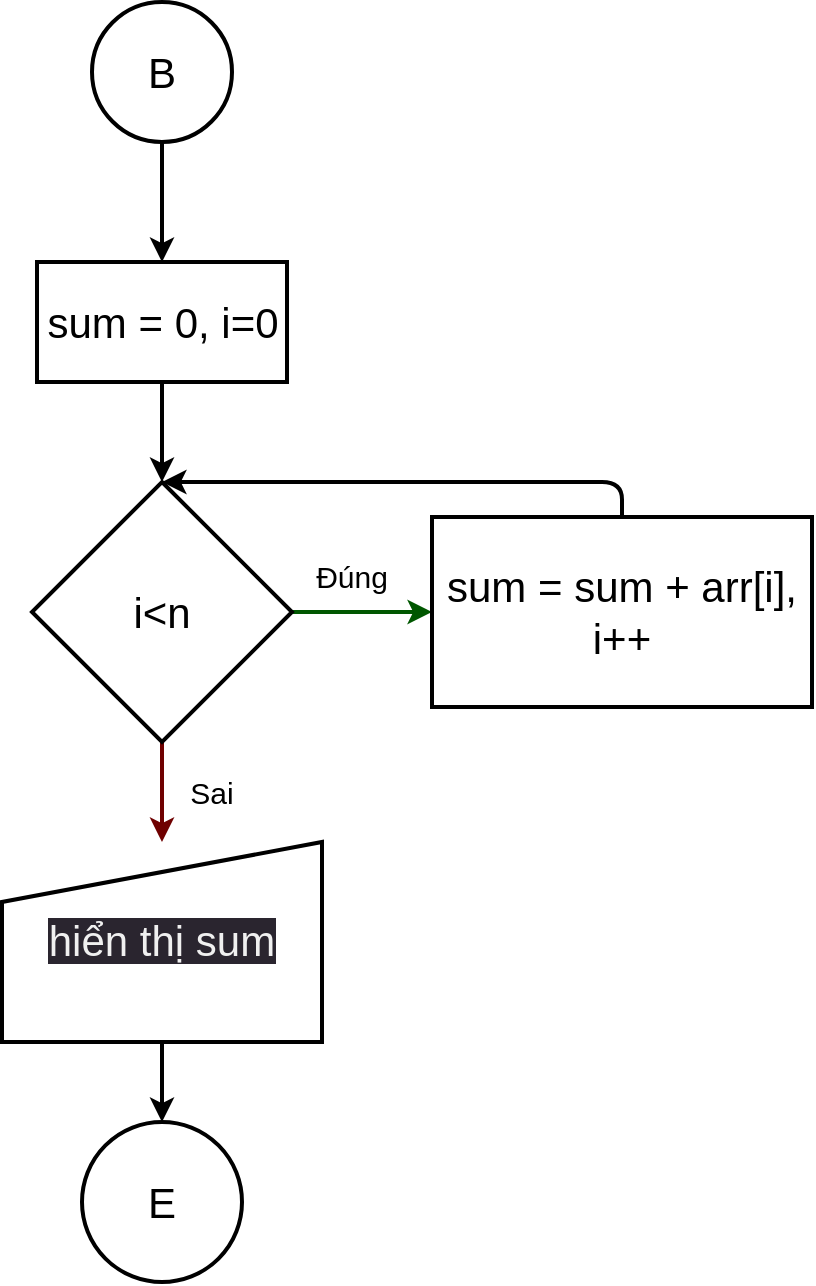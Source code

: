 <mxfile>
    <diagram id="rdY9Mst9NHTcIExOIWmm" name="Page-1">
        <mxGraphModel dx="676" dy="616" grid="1" gridSize="10" guides="1" tooltips="1" connect="1" arrows="1" fold="1" page="1" pageScale="1" pageWidth="850" pageHeight="1100" background="none" math="0" shadow="0">
            <root>
                <mxCell id="0"/>
                <mxCell id="1" parent="0"/>
                <mxCell id="5" style="edgeStyle=none;html=1;exitX=0.5;exitY=1;exitDx=0;exitDy=0;fontSize=21;strokeWidth=2;" edge="1" parent="1" source="2" target="4">
                    <mxGeometry relative="1" as="geometry"/>
                </mxCell>
                <mxCell id="2" value="B" style="ellipse;whiteSpace=wrap;html=1;aspect=fixed;fontSize=21;strokeWidth=2;" vertex="1" parent="1">
                    <mxGeometry x="350" y="60" width="70" height="70" as="geometry"/>
                </mxCell>
                <mxCell id="7" style="edgeStyle=none;html=1;exitX=0.5;exitY=1;exitDx=0;exitDy=0;entryX=0.5;entryY=0;entryDx=0;entryDy=0;fontSize=21;strokeWidth=2;" edge="1" parent="1" source="4" target="6">
                    <mxGeometry relative="1" as="geometry"/>
                </mxCell>
                <mxCell id="4" value="sum = 0, i=0" style="rounded=0;whiteSpace=wrap;html=1;fontSize=21;strokeWidth=2;" vertex="1" parent="1">
                    <mxGeometry x="322.5" y="190" width="125" height="60" as="geometry"/>
                </mxCell>
                <mxCell id="14" style="edgeStyle=none;html=1;exitX=0.5;exitY=1;exitDx=0;exitDy=0;entryX=0.5;entryY=0;entryDx=0;entryDy=0;fontSize=21;fillColor=#a20025;strokeColor=#6F0000;strokeWidth=2;" edge="1" parent="1" source="6" target="23">
                    <mxGeometry relative="1" as="geometry">
                        <mxPoint x="385" y="490" as="targetPoint"/>
                    </mxGeometry>
                </mxCell>
                <mxCell id="18" style="edgeStyle=none;html=1;exitX=0.5;exitY=0;exitDx=0;exitDy=0;entryX=0.5;entryY=0;entryDx=0;entryDy=0;fontSize=21;strokeWidth=2;" edge="1" parent="1" source="8" target="6">
                    <mxGeometry relative="1" as="geometry">
                        <Array as="points">
                            <mxPoint x="615" y="300"/>
                        </Array>
                    </mxGeometry>
                </mxCell>
                <mxCell id="20" style="edgeStyle=none;html=1;exitX=1;exitY=0.5;exitDx=0;exitDy=0;entryX=0;entryY=0.5;entryDx=0;entryDy=0;fontSize=21;fillColor=#008a00;strokeColor=#005700;strokeWidth=2;" edge="1" parent="1" source="6" target="8">
                    <mxGeometry relative="1" as="geometry"/>
                </mxCell>
                <mxCell id="6" value="i&amp;lt;n" style="rhombus;whiteSpace=wrap;html=1;fontSize=21;strokeWidth=2;" vertex="1" parent="1">
                    <mxGeometry x="320" y="300" width="130" height="130" as="geometry"/>
                </mxCell>
                <mxCell id="8" value="sum = sum + arr[i], i++" style="rounded=0;whiteSpace=wrap;html=1;fontSize=21;strokeWidth=2;" vertex="1" parent="1">
                    <mxGeometry x="520" y="317.5" width="190" height="95" as="geometry"/>
                </mxCell>
                <mxCell id="15" style="edgeStyle=none;html=1;exitX=0.5;exitY=1;exitDx=0;exitDy=0;entryX=0.5;entryY=0;entryDx=0;entryDy=0;fontSize=21;strokeWidth=2;" edge="1" parent="1" source="23" target="11">
                    <mxGeometry relative="1" as="geometry">
                        <mxPoint x="385" y="560" as="sourcePoint"/>
                    </mxGeometry>
                </mxCell>
                <mxCell id="11" value="E" style="ellipse;whiteSpace=wrap;html=1;aspect=fixed;fontSize=21;strokeWidth=2;" vertex="1" parent="1">
                    <mxGeometry x="345" y="620" width="80" height="80" as="geometry"/>
                </mxCell>
                <mxCell id="21" value="&lt;font style=&quot;font-size: 15px;&quot;&gt;Đúng&lt;/font&gt;" style="text;html=1;align=center;verticalAlign=middle;whiteSpace=wrap;rounded=0;fontSize=21;strokeWidth=2;" vertex="1" parent="1">
                    <mxGeometry x="450" y="330" width="60" height="30" as="geometry"/>
                </mxCell>
                <mxCell id="22" value="Sai" style="text;html=1;align=center;verticalAlign=middle;whiteSpace=wrap;rounded=0;fontSize=15;strokeWidth=2;" vertex="1" parent="1">
                    <mxGeometry x="380" y="440" width="60" height="30" as="geometry"/>
                </mxCell>
                <mxCell id="23" value="&#10;&lt;span style=&quot;color: rgb(240, 240, 240); font-family: Helvetica; font-size: 21px; font-style: normal; font-variant-ligatures: normal; font-variant-caps: normal; font-weight: 400; letter-spacing: normal; orphans: 2; text-indent: 0px; text-transform: none; widows: 2; word-spacing: 0px; -webkit-text-stroke-width: 0px; background-color: rgb(42, 37, 47); text-decoration-thickness: initial; text-decoration-style: initial; text-decoration-color: initial; float: none; display: inline !important;&quot;&gt;hiển thị sum&lt;/span&gt;&#10;&#10;" style="shape=manualInput;whiteSpace=wrap;html=1;fontSize=15;align=center;verticalAlign=bottom;strokeWidth=2;" vertex="1" parent="1">
                    <mxGeometry x="305" y="480" width="160" height="100" as="geometry"/>
                </mxCell>
            </root>
        </mxGraphModel>
    </diagram>
</mxfile>